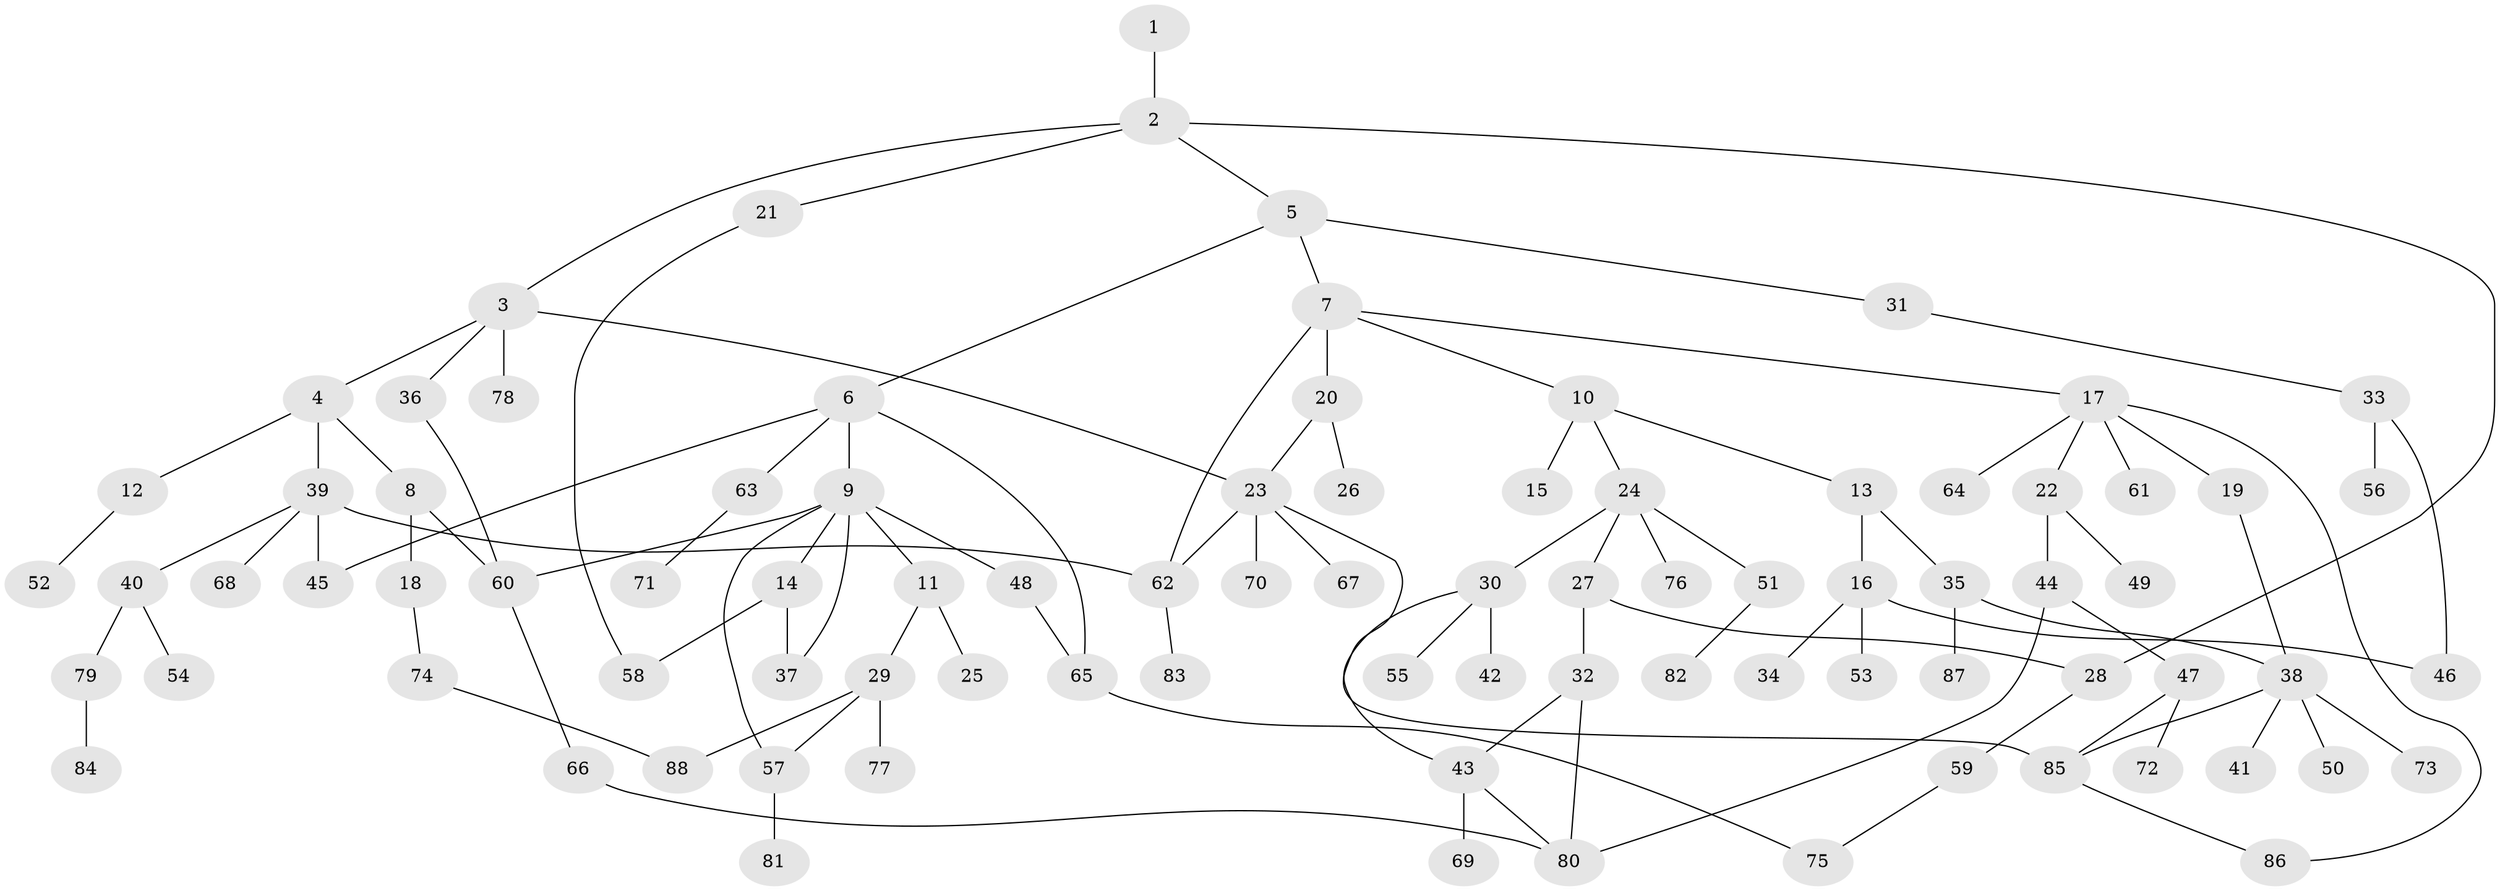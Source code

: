 // Generated by graph-tools (version 1.1) at 2025/10/02/27/25 16:10:54]
// undirected, 88 vertices, 109 edges
graph export_dot {
graph [start="1"]
  node [color=gray90,style=filled];
  1;
  2;
  3;
  4;
  5;
  6;
  7;
  8;
  9;
  10;
  11;
  12;
  13;
  14;
  15;
  16;
  17;
  18;
  19;
  20;
  21;
  22;
  23;
  24;
  25;
  26;
  27;
  28;
  29;
  30;
  31;
  32;
  33;
  34;
  35;
  36;
  37;
  38;
  39;
  40;
  41;
  42;
  43;
  44;
  45;
  46;
  47;
  48;
  49;
  50;
  51;
  52;
  53;
  54;
  55;
  56;
  57;
  58;
  59;
  60;
  61;
  62;
  63;
  64;
  65;
  66;
  67;
  68;
  69;
  70;
  71;
  72;
  73;
  74;
  75;
  76;
  77;
  78;
  79;
  80;
  81;
  82;
  83;
  84;
  85;
  86;
  87;
  88;
  1 -- 2;
  2 -- 3;
  2 -- 5;
  2 -- 21;
  2 -- 28;
  3 -- 4;
  3 -- 23;
  3 -- 36;
  3 -- 78;
  4 -- 8;
  4 -- 12;
  4 -- 39;
  5 -- 6;
  5 -- 7;
  5 -- 31;
  6 -- 9;
  6 -- 63;
  6 -- 65;
  6 -- 45;
  7 -- 10;
  7 -- 17;
  7 -- 20;
  7 -- 62;
  8 -- 18;
  8 -- 60;
  9 -- 11;
  9 -- 14;
  9 -- 37;
  9 -- 48;
  9 -- 57;
  9 -- 60;
  10 -- 13;
  10 -- 15;
  10 -- 24;
  11 -- 25;
  11 -- 29;
  12 -- 52;
  13 -- 16;
  13 -- 35;
  14 -- 58;
  14 -- 37;
  16 -- 34;
  16 -- 46;
  16 -- 53;
  17 -- 19;
  17 -- 22;
  17 -- 61;
  17 -- 64;
  17 -- 86;
  18 -- 74;
  19 -- 38;
  20 -- 26;
  20 -- 23;
  21 -- 58;
  22 -- 44;
  22 -- 49;
  23 -- 67;
  23 -- 70;
  23 -- 85;
  23 -- 62;
  24 -- 27;
  24 -- 30;
  24 -- 51;
  24 -- 76;
  27 -- 32;
  27 -- 28;
  28 -- 59;
  29 -- 77;
  29 -- 57;
  29 -- 88;
  30 -- 42;
  30 -- 43;
  30 -- 55;
  31 -- 33;
  32 -- 80;
  32 -- 43;
  33 -- 56;
  33 -- 46;
  35 -- 38;
  35 -- 87;
  36 -- 60;
  38 -- 41;
  38 -- 50;
  38 -- 73;
  38 -- 85;
  39 -- 40;
  39 -- 45;
  39 -- 68;
  39 -- 62;
  40 -- 54;
  40 -- 79;
  43 -- 69;
  43 -- 80;
  44 -- 47;
  44 -- 80;
  47 -- 72;
  47 -- 85;
  48 -- 65;
  51 -- 82;
  57 -- 81;
  59 -- 75;
  60 -- 66;
  62 -- 83;
  63 -- 71;
  65 -- 75;
  66 -- 80;
  74 -- 88;
  79 -- 84;
  85 -- 86;
}

